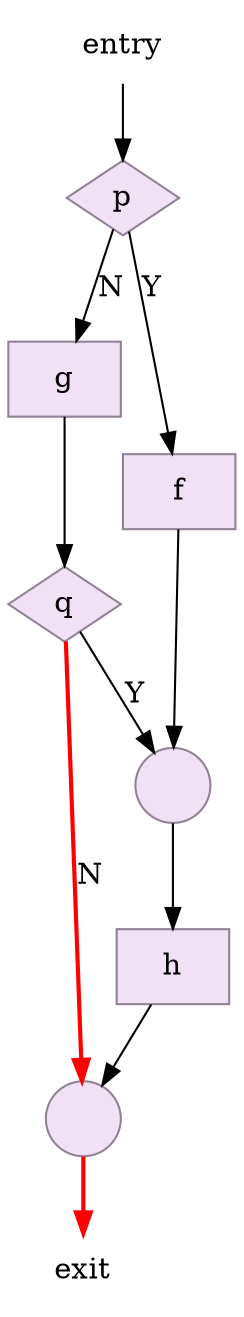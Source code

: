 digraph test {
	ratio="fill";
	node [color="#918194", fillcolor="#f1e1f4", style="filled"];
	edge [color="black"];
	node1 [label="g", shape="box"];
	node2 [label="p", shape="diamond"];
	node3 [label="q", shape="diamond"];
	entry [fillcolor="white", label="entry", shape="plaintext", style="filled"];
	flux_0 [filllcolor="yellow", label=" ", shape="circle", style="filled"];
	exit [fillcolor="white", label="exit", shape="plaintext", style="filled"];
	node4 [label="h", shape="box"];
	flux_1 [filllcolor="yellow", label=" ", shape="circle", style="filled"];
	node5 [label="f", shape="box"];
	node2 -> node5 [label="Y"];
	node2 -> node1 [label="N"];
	node3 -> flux_0 [label="N", style=bold, color=red];
	node3 -> flux_1 [label="Y"];
	node5 -> flux_1;
	node1 -> node3;
	node4 -> flux_0;
	entry -> node2;
	flux_0 -> exit [style=bold, color=red];
	flux_1 -> node4;
}
